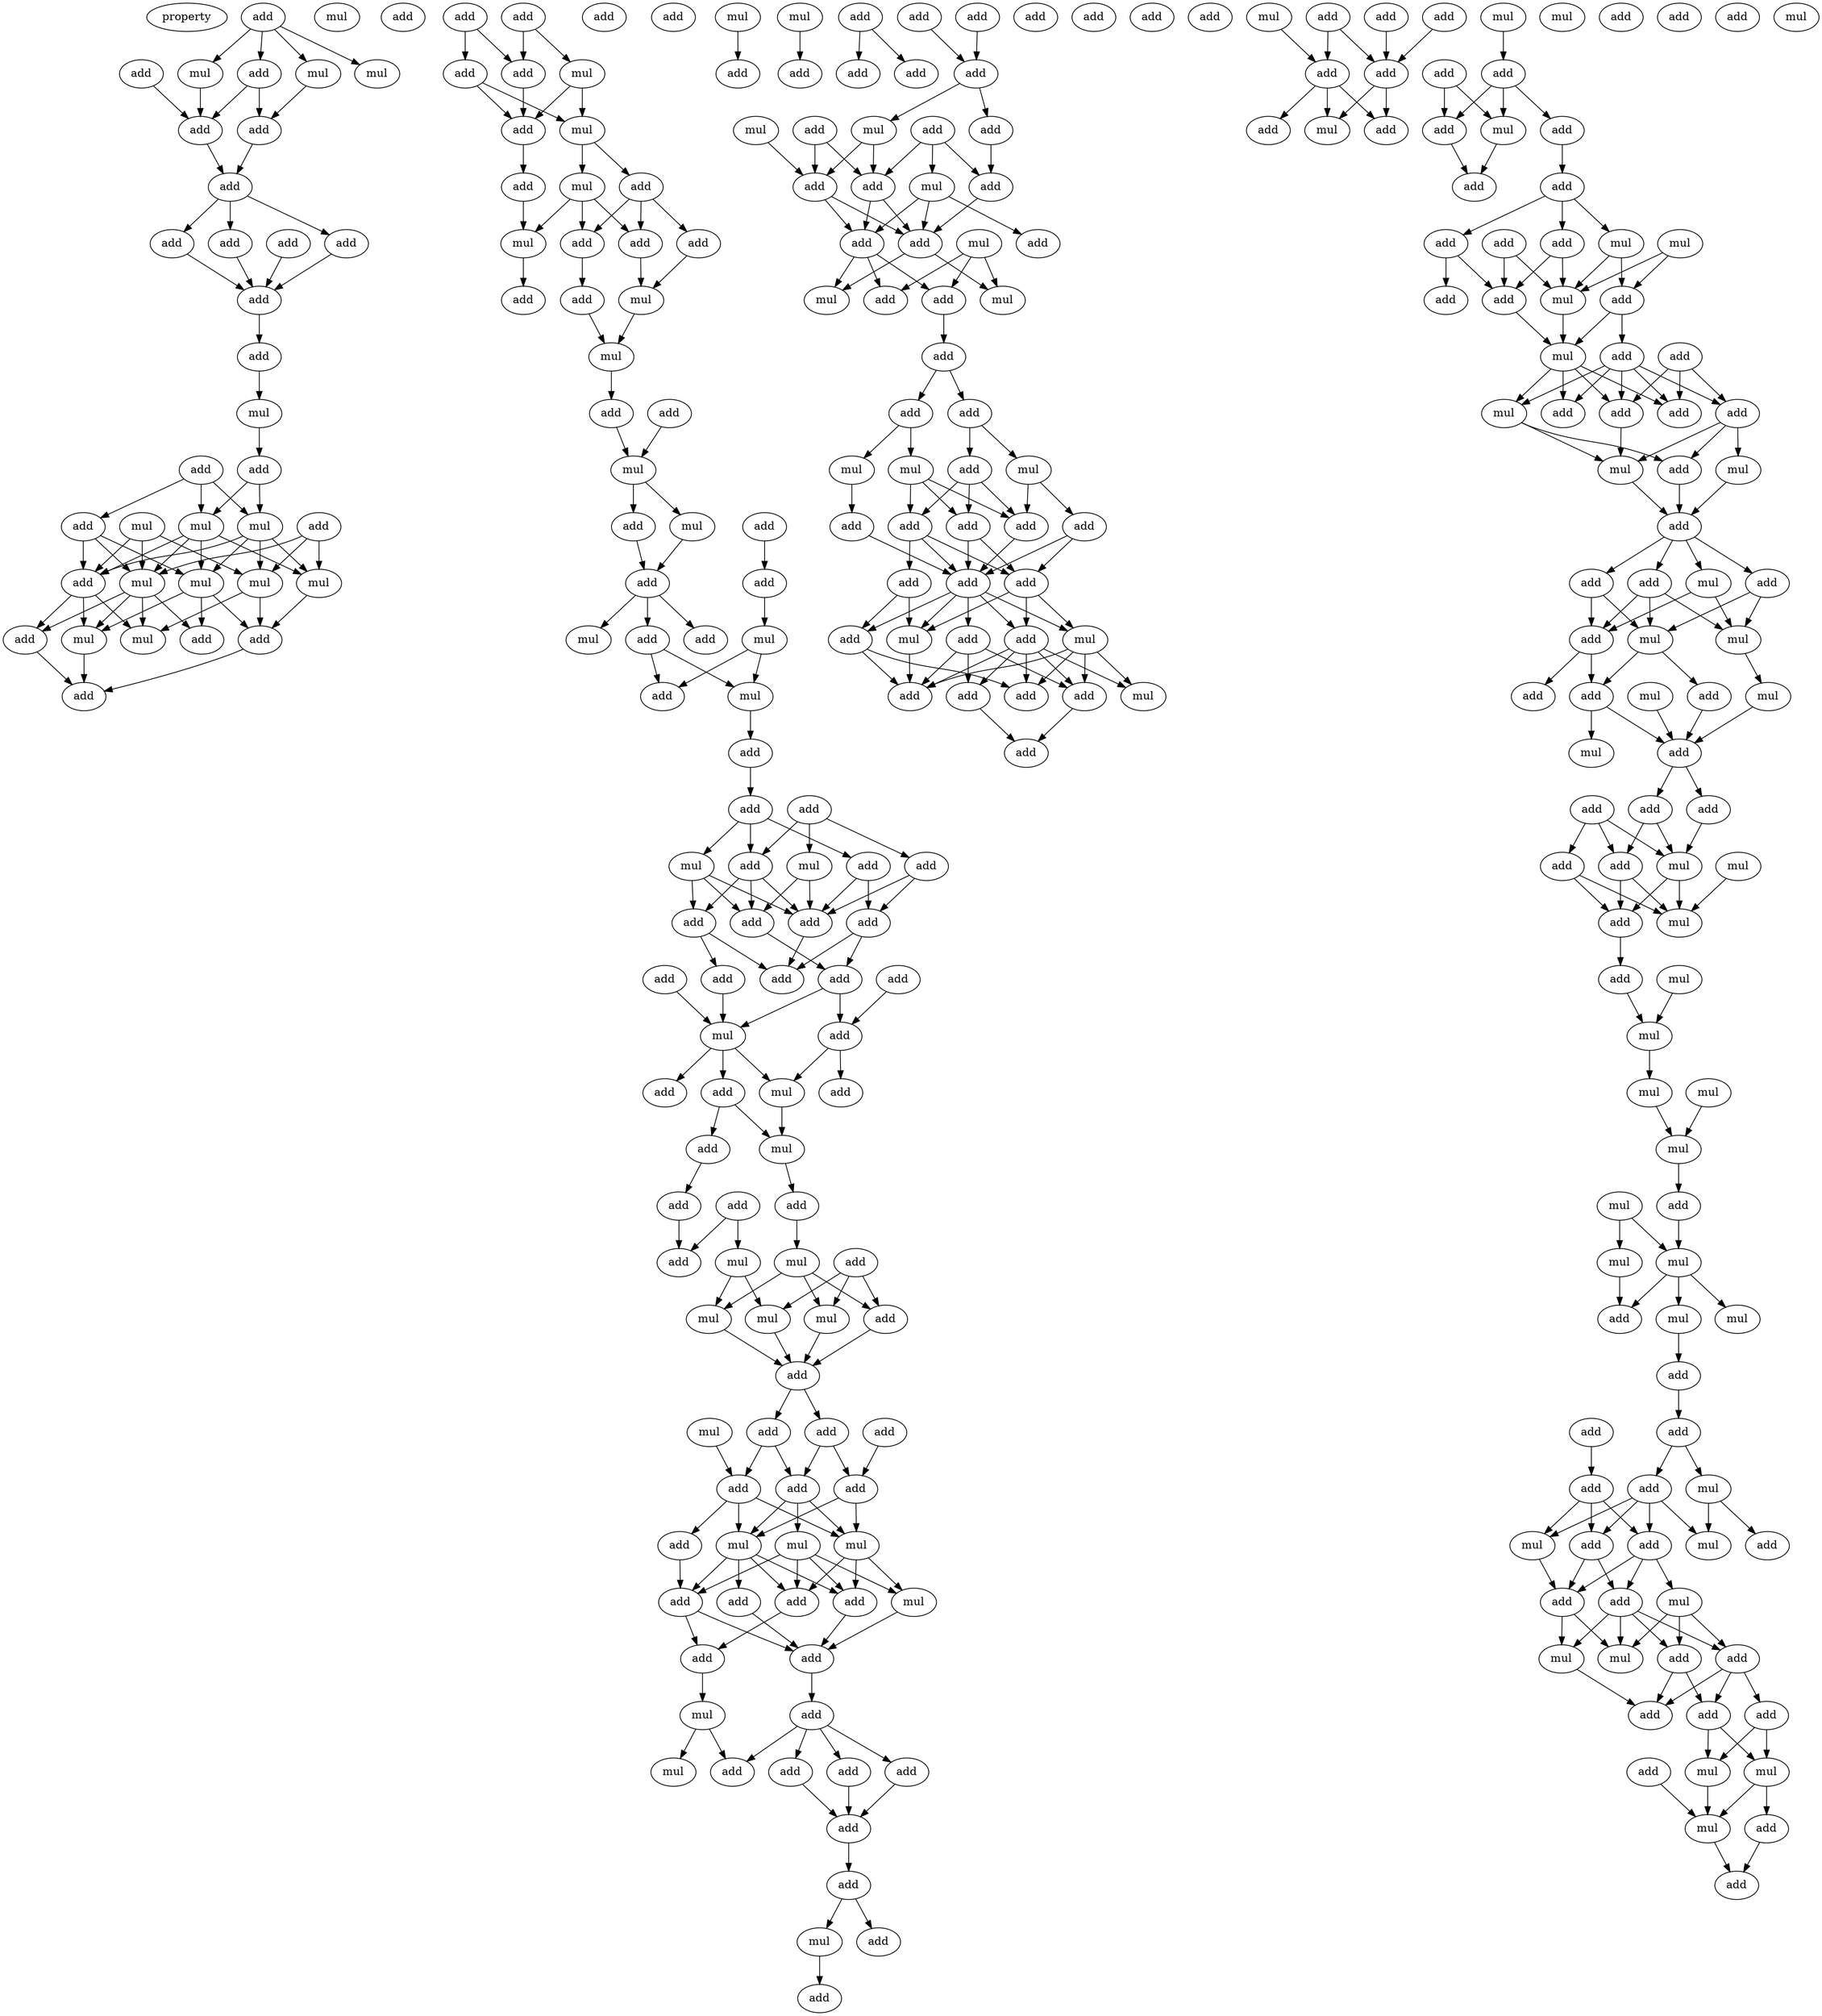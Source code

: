 digraph {
    node [fontcolor=black]
    property [mul=2,lf=1.1]
    0 [ label = add ];
    1 [ label = add ];
    2 [ label = add ];
    3 [ label = mul ];
    4 [ label = mul ];
    5 [ label = mul ];
    6 [ label = add ];
    7 [ label = add ];
    8 [ label = add ];
    9 [ label = add ];
    10 [ label = add ];
    11 [ label = add ];
    12 [ label = add ];
    13 [ label = mul ];
    14 [ label = add ];
    15 [ label = add ];
    16 [ label = mul ];
    17 [ label = add ];
    18 [ label = add ];
    19 [ label = add ];
    20 [ label = mul ];
    21 [ label = add ];
    22 [ label = mul ];
    23 [ label = mul ];
    24 [ label = add ];
    25 [ label = mul ];
    26 [ label = mul ];
    27 [ label = add ];
    28 [ label = mul ];
    29 [ label = mul ];
    30 [ label = add ];
    31 [ label = add ];
    32 [ label = mul ];
    33 [ label = mul ];
    34 [ label = add ];
    35 [ label = add ];
    36 [ label = add ];
    37 [ label = add ];
    38 [ label = add ];
    39 [ label = mul ];
    40 [ label = add ];
    41 [ label = mul ];
    42 [ label = add ];
    43 [ label = mul ];
    44 [ label = add ];
    45 [ label = add ];
    46 [ label = add ];
    47 [ label = add ];
    48 [ label = add ];
    49 [ label = mul ];
    50 [ label = add ];
    51 [ label = add ];
    52 [ label = mul ];
    53 [ label = add ];
    54 [ label = mul ];
    55 [ label = add ];
    56 [ label = add ];
    57 [ label = add ];
    58 [ label = mul ];
    59 [ label = add ];
    60 [ label = add ];
    61 [ label = mul ];
    62 [ label = add ];
    63 [ label = add ];
    64 [ label = mul ];
    65 [ label = mul ];
    66 [ label = add ];
    67 [ label = add ];
    68 [ label = add ];
    69 [ label = mul ];
    70 [ label = add ];
    71 [ label = add ];
    72 [ label = add ];
    73 [ label = add ];
    74 [ label = add ];
    75 [ label = mul ];
    76 [ label = mul ];
    77 [ label = add ];
    78 [ label = add ];
    79 [ label = add ];
    80 [ label = add ];
    81 [ label = add ];
    82 [ label = add ];
    83 [ label = add ];
    84 [ label = add ];
    85 [ label = add ];
    86 [ label = add ];
    87 [ label = mul ];
    88 [ label = add ];
    89 [ label = mul ];
    90 [ label = add ];
    91 [ label = add ];
    92 [ label = mul ];
    93 [ label = add ];
    94 [ label = mul ];
    95 [ label = add ];
    96 [ label = add ];
    97 [ label = add ];
    98 [ label = add ];
    99 [ label = add ];
    100 [ label = mul ];
    101 [ label = add ];
    102 [ label = add ];
    103 [ label = mul ];
    104 [ label = mul ];
    105 [ label = mul ];
    106 [ label = add ];
    107 [ label = mul ];
    108 [ label = add ];
    109 [ label = add ];
    110 [ label = mul ];
    111 [ label = add ];
    112 [ label = add ];
    113 [ label = add ];
    114 [ label = add ];
    115 [ label = add ];
    116 [ label = mul ];
    117 [ label = mul ];
    118 [ label = mul ];
    119 [ label = add ];
    120 [ label = add ];
    121 [ label = mul ];
    122 [ label = add ];
    123 [ label = add ];
    124 [ label = add ];
    125 [ label = add ];
    126 [ label = add ];
    127 [ label = mul ];
    128 [ label = add ];
    129 [ label = add ];
    130 [ label = add ];
    131 [ label = add ];
    132 [ label = add ];
    133 [ label = mul ];
    134 [ label = add ];
    135 [ label = add ];
    136 [ label = mul ];
    137 [ label = mul ];
    138 [ label = add ];
    139 [ label = add ];
    140 [ label = add ];
    141 [ label = add ];
    142 [ label = add ];
    143 [ label = add ];
    144 [ label = add ];
    145 [ label = add ];
    146 [ label = add ];
    147 [ label = add ];
    148 [ label = add ];
    149 [ label = add ];
    150 [ label = add ];
    151 [ label = mul ];
    152 [ label = mul ];
    153 [ label = mul ];
    154 [ label = add ];
    155 [ label = add ];
    156 [ label = add ];
    157 [ label = mul ];
    158 [ label = add ];
    159 [ label = add ];
    160 [ label = add ];
    161 [ label = add ];
    162 [ label = add ];
    163 [ label = add ];
    164 [ label = mul ];
    165 [ label = mul ];
    166 [ label = add ];
    167 [ label = add ];
    168 [ label = add ];
    169 [ label = add ];
    170 [ label = mul ];
    171 [ label = add ];
    172 [ label = mul ];
    173 [ label = mul ];
    174 [ label = add ];
    175 [ label = add ];
    176 [ label = add ];
    177 [ label = add ];
    178 [ label = add ];
    179 [ label = add ];
    180 [ label = add ];
    181 [ label = add ];
    182 [ label = add ];
    183 [ label = mul ];
    184 [ label = add ];
    185 [ label = add ];
    186 [ label = mul ];
    187 [ label = add ];
    188 [ label = add ];
    189 [ label = add ];
    190 [ label = mul ];
    191 [ label = add ];
    192 [ label = add ];
    193 [ label = add ];
    194 [ label = add ];
    195 [ label = add ];
    196 [ label = add ];
    197 [ label = mul ];
    198 [ label = add ];
    199 [ label = add ];
    200 [ label = add ];
    201 [ label = add ];
    202 [ label = mul ];
    203 [ label = mul ];
    204 [ label = mul ];
    205 [ label = add ];
    206 [ label = add ];
    207 [ label = mul ];
    208 [ label = add ];
    209 [ label = add ];
    210 [ label = add ];
    211 [ label = add ];
    212 [ label = mul ];
    213 [ label = add ];
    214 [ label = add ];
    215 [ label = mul ];
    216 [ label = add ];
    217 [ label = add ];
    218 [ label = add ];
    219 [ label = add ];
    220 [ label = mul ];
    221 [ label = add ];
    222 [ label = add ];
    223 [ label = mul ];
    224 [ label = add ];
    225 [ label = mul ];
    226 [ label = add ];
    227 [ label = add ];
    228 [ label = add ];
    229 [ label = mul ];
    230 [ label = add ];
    231 [ label = mul ];
    232 [ label = add ];
    233 [ label = add ];
    234 [ label = add ];
    235 [ label = add ];
    236 [ label = add ];
    237 [ label = mul ];
    238 [ label = mul ];
    239 [ label = mul ];
    240 [ label = add ];
    241 [ label = add ];
    242 [ label = mul ];
    243 [ label = add ];
    244 [ label = mul ];
    245 [ label = add ];
    246 [ label = add ];
    247 [ label = mul ];
    248 [ label = add ];
    249 [ label = add ];
    250 [ label = add ];
    251 [ label = mul ];
    252 [ label = mul ];
    253 [ label = add ];
    254 [ label = add ];
    255 [ label = add ];
    256 [ label = mul ];
    257 [ label = add ];
    258 [ label = mul ];
    259 [ label = mul ];
    260 [ label = mul ];
    261 [ label = mul ];
    262 [ label = mul ];
    263 [ label = add ];
    264 [ label = add ];
    265 [ label = mul ];
    266 [ label = mul ];
    267 [ label = mul ];
    268 [ label = add ];
    269 [ label = mul ];
    270 [ label = add ];
    271 [ label = mul ];
    272 [ label = mul ];
    273 [ label = add ];
    274 [ label = add ];
    275 [ label = add ];
    276 [ label = add ];
    277 [ label = add ];
    278 [ label = mul ];
    279 [ label = add ];
    280 [ label = mul ];
    281 [ label = add ];
    282 [ label = mul ];
    283 [ label = add ];
    284 [ label = add ];
    285 [ label = mul ];
    286 [ label = add ];
    287 [ label = add ];
    288 [ label = add ];
    289 [ label = mul ];
    290 [ label = mul ];
    291 [ label = add ];
    292 [ label = add ];
    293 [ label = add ];
    294 [ label = mul ];
    295 [ label = mul ];
    296 [ label = add ];
    297 [ label = mul ];
    298 [ label = add ];
    299 [ label = add ];
    0 -> 1 [ name = 0 ];
    0 -> 3 [ name = 1 ];
    0 -> 4 [ name = 2 ];
    0 -> 5 [ name = 3 ];
    1 -> 6 [ name = 4 ];
    1 -> 7 [ name = 5 ];
    2 -> 6 [ name = 6 ];
    3 -> 6 [ name = 7 ];
    5 -> 7 [ name = 8 ];
    6 -> 8 [ name = 9 ];
    7 -> 8 [ name = 10 ];
    8 -> 9 [ name = 11 ];
    8 -> 10 [ name = 12 ];
    8 -> 12 [ name = 13 ];
    9 -> 14 [ name = 14 ];
    10 -> 14 [ name = 15 ];
    11 -> 14 [ name = 16 ];
    12 -> 14 [ name = 17 ];
    14 -> 15 [ name = 18 ];
    15 -> 16 [ name = 19 ];
    16 -> 17 [ name = 20 ];
    17 -> 22 [ name = 21 ];
    17 -> 23 [ name = 22 ];
    19 -> 22 [ name = 23 ];
    19 -> 23 [ name = 24 ];
    19 -> 24 [ name = 25 ];
    20 -> 27 [ name = 26 ];
    20 -> 28 [ name = 27 ];
    20 -> 29 [ name = 28 ];
    21 -> 25 [ name = 29 ];
    21 -> 28 [ name = 30 ];
    21 -> 29 [ name = 31 ];
    22 -> 25 [ name = 32 ];
    22 -> 26 [ name = 33 ];
    22 -> 27 [ name = 34 ];
    22 -> 28 [ name = 35 ];
    23 -> 25 [ name = 36 ];
    23 -> 26 [ name = 37 ];
    23 -> 27 [ name = 38 ];
    23 -> 29 [ name = 39 ];
    24 -> 26 [ name = 40 ];
    24 -> 27 [ name = 41 ];
    24 -> 28 [ name = 42 ];
    25 -> 31 [ name = 43 ];
    26 -> 31 [ name = 44 ];
    26 -> 32 [ name = 45 ];
    26 -> 34 [ name = 46 ];
    27 -> 30 [ name = 47 ];
    27 -> 32 [ name = 48 ];
    27 -> 33 [ name = 49 ];
    28 -> 30 [ name = 50 ];
    28 -> 32 [ name = 51 ];
    28 -> 33 [ name = 52 ];
    28 -> 34 [ name = 53 ];
    29 -> 31 [ name = 54 ];
    29 -> 33 [ name = 55 ];
    30 -> 35 [ name = 56 ];
    31 -> 35 [ name = 57 ];
    32 -> 35 [ name = 58 ];
    36 -> 38 [ name = 59 ];
    36 -> 39 [ name = 60 ];
    37 -> 38 [ name = 61 ];
    37 -> 40 [ name = 62 ];
    38 -> 42 [ name = 63 ];
    39 -> 41 [ name = 64 ];
    39 -> 42 [ name = 65 ];
    40 -> 41 [ name = 66 ];
    40 -> 42 [ name = 67 ];
    41 -> 43 [ name = 68 ];
    41 -> 45 [ name = 69 ];
    42 -> 44 [ name = 70 ];
    43 -> 46 [ name = 71 ];
    43 -> 48 [ name = 72 ];
    43 -> 49 [ name = 73 ];
    44 -> 49 [ name = 74 ];
    45 -> 46 [ name = 75 ];
    45 -> 47 [ name = 76 ];
    45 -> 48 [ name = 77 ];
    46 -> 52 [ name = 78 ];
    47 -> 52 [ name = 79 ];
    48 -> 50 [ name = 80 ];
    49 -> 51 [ name = 81 ];
    50 -> 54 [ name = 82 ];
    52 -> 54 [ name = 83 ];
    54 -> 56 [ name = 84 ];
    55 -> 58 [ name = 85 ];
    56 -> 58 [ name = 86 ];
    58 -> 60 [ name = 87 ];
    58 -> 61 [ name = 88 ];
    59 -> 62 [ name = 89 ];
    60 -> 63 [ name = 90 ];
    61 -> 63 [ name = 91 ];
    62 -> 65 [ name = 92 ];
    63 -> 64 [ name = 93 ];
    63 -> 66 [ name = 94 ];
    63 -> 67 [ name = 95 ];
    65 -> 68 [ name = 96 ];
    65 -> 69 [ name = 97 ];
    66 -> 68 [ name = 98 ];
    66 -> 69 [ name = 99 ];
    69 -> 70 [ name = 100 ];
    70 -> 71 [ name = 101 ];
    71 -> 74 [ name = 102 ];
    71 -> 76 [ name = 103 ];
    71 -> 77 [ name = 104 ];
    72 -> 73 [ name = 105 ];
    72 -> 74 [ name = 106 ];
    72 -> 75 [ name = 107 ];
    73 -> 78 [ name = 108 ];
    73 -> 80 [ name = 109 ];
    74 -> 78 [ name = 110 ];
    74 -> 79 [ name = 111 ];
    74 -> 81 [ name = 112 ];
    75 -> 78 [ name = 113 ];
    75 -> 79 [ name = 114 ];
    76 -> 78 [ name = 115 ];
    76 -> 79 [ name = 116 ];
    76 -> 81 [ name = 117 ];
    77 -> 78 [ name = 118 ];
    77 -> 80 [ name = 119 ];
    78 -> 82 [ name = 120 ];
    79 -> 84 [ name = 121 ];
    80 -> 82 [ name = 122 ];
    80 -> 84 [ name = 123 ];
    81 -> 82 [ name = 124 ];
    81 -> 83 [ name = 125 ];
    83 -> 87 [ name = 126 ];
    84 -> 87 [ name = 127 ];
    84 -> 88 [ name = 128 ];
    85 -> 88 [ name = 129 ];
    86 -> 87 [ name = 130 ];
    87 -> 89 [ name = 131 ];
    87 -> 90 [ name = 132 ];
    87 -> 91 [ name = 133 ];
    88 -> 89 [ name = 134 ];
    88 -> 93 [ name = 135 ];
    89 -> 94 [ name = 136 ];
    90 -> 94 [ name = 137 ];
    90 -> 96 [ name = 138 ];
    92 -> 95 [ name = 139 ];
    94 -> 99 [ name = 140 ];
    96 -> 98 [ name = 141 ];
    97 -> 100 [ name = 142 ];
    97 -> 101 [ name = 143 ];
    98 -> 101 [ name = 144 ];
    99 -> 103 [ name = 145 ];
    100 -> 104 [ name = 146 ];
    100 -> 107 [ name = 147 ];
    102 -> 105 [ name = 148 ];
    102 -> 106 [ name = 149 ];
    102 -> 107 [ name = 150 ];
    103 -> 104 [ name = 151 ];
    103 -> 105 [ name = 152 ];
    103 -> 106 [ name = 153 ];
    104 -> 108 [ name = 154 ];
    105 -> 108 [ name = 155 ];
    106 -> 108 [ name = 156 ];
    107 -> 108 [ name = 157 ];
    108 -> 109 [ name = 158 ];
    108 -> 111 [ name = 159 ];
    109 -> 113 [ name = 160 ];
    109 -> 114 [ name = 161 ];
    110 -> 115 [ name = 162 ];
    111 -> 114 [ name = 163 ];
    111 -> 115 [ name = 164 ];
    112 -> 113 [ name = 165 ];
    113 -> 117 [ name = 166 ];
    113 -> 118 [ name = 167 ];
    114 -> 116 [ name = 168 ];
    114 -> 117 [ name = 169 ];
    114 -> 118 [ name = 170 ];
    115 -> 117 [ name = 171 ];
    115 -> 118 [ name = 172 ];
    115 -> 119 [ name = 173 ];
    116 -> 120 [ name = 174 ];
    116 -> 121 [ name = 175 ];
    116 -> 122 [ name = 176 ];
    116 -> 123 [ name = 177 ];
    117 -> 120 [ name = 178 ];
    117 -> 122 [ name = 179 ];
    117 -> 123 [ name = 180 ];
    117 -> 124 [ name = 181 ];
    118 -> 120 [ name = 182 ];
    118 -> 121 [ name = 183 ];
    118 -> 122 [ name = 184 ];
    119 -> 123 [ name = 185 ];
    120 -> 125 [ name = 186 ];
    121 -> 125 [ name = 187 ];
    122 -> 126 [ name = 188 ];
    123 -> 125 [ name = 189 ];
    123 -> 126 [ name = 190 ];
    124 -> 125 [ name = 191 ];
    125 -> 128 [ name = 192 ];
    126 -> 127 [ name = 193 ];
    127 -> 129 [ name = 194 ];
    127 -> 133 [ name = 195 ];
    128 -> 129 [ name = 196 ];
    128 -> 130 [ name = 197 ];
    128 -> 131 [ name = 198 ];
    128 -> 132 [ name = 199 ];
    130 -> 134 [ name = 200 ];
    131 -> 134 [ name = 201 ];
    132 -> 134 [ name = 202 ];
    134 -> 135 [ name = 203 ];
    135 -> 136 [ name = 204 ];
    135 -> 138 [ name = 205 ];
    136 -> 139 [ name = 206 ];
    137 -> 140 [ name = 207 ];
    141 -> 144 [ name = 208 ];
    141 -> 145 [ name = 209 ];
    142 -> 147 [ name = 210 ];
    143 -> 147 [ name = 211 ];
    147 -> 150 [ name = 212 ];
    147 -> 152 [ name = 213 ];
    148 -> 154 [ name = 214 ];
    148 -> 155 [ name = 215 ];
    149 -> 153 [ name = 216 ];
    149 -> 155 [ name = 217 ];
    149 -> 156 [ name = 218 ];
    150 -> 156 [ name = 219 ];
    151 -> 154 [ name = 220 ];
    152 -> 154 [ name = 221 ];
    152 -> 155 [ name = 222 ];
    153 -> 158 [ name = 223 ];
    153 -> 159 [ name = 224 ];
    153 -> 160 [ name = 225 ];
    154 -> 158 [ name = 226 ];
    154 -> 159 [ name = 227 ];
    155 -> 158 [ name = 228 ];
    155 -> 159 [ name = 229 ];
    156 -> 159 [ name = 230 ];
    157 -> 162 [ name = 231 ];
    157 -> 163 [ name = 232 ];
    157 -> 165 [ name = 233 ];
    158 -> 162 [ name = 234 ];
    158 -> 163 [ name = 235 ];
    158 -> 164 [ name = 236 ];
    159 -> 164 [ name = 237 ];
    159 -> 165 [ name = 238 ];
    163 -> 166 [ name = 239 ];
    166 -> 167 [ name = 240 ];
    166 -> 168 [ name = 241 ];
    167 -> 171 [ name = 242 ];
    167 -> 173 [ name = 243 ];
    168 -> 170 [ name = 244 ];
    168 -> 172 [ name = 245 ];
    170 -> 174 [ name = 246 ];
    170 -> 177 [ name = 247 ];
    170 -> 178 [ name = 248 ];
    171 -> 174 [ name = 249 ];
    171 -> 177 [ name = 250 ];
    171 -> 178 [ name = 251 ];
    172 -> 176 [ name = 252 ];
    173 -> 175 [ name = 253 ];
    173 -> 177 [ name = 254 ];
    174 -> 179 [ name = 255 ];
    174 -> 180 [ name = 256 ];
    174 -> 181 [ name = 257 ];
    175 -> 179 [ name = 258 ];
    175 -> 180 [ name = 259 ];
    176 -> 180 [ name = 260 ];
    177 -> 180 [ name = 261 ];
    178 -> 179 [ name = 262 ];
    178 -> 180 [ name = 263 ];
    179 -> 182 [ name = 264 ];
    179 -> 183 [ name = 265 ];
    179 -> 186 [ name = 266 ];
    180 -> 182 [ name = 267 ];
    180 -> 183 [ name = 268 ];
    180 -> 184 [ name = 269 ];
    180 -> 185 [ name = 270 ];
    180 -> 186 [ name = 271 ];
    181 -> 185 [ name = 272 ];
    181 -> 186 [ name = 273 ];
    182 -> 187 [ name = 274 ];
    182 -> 188 [ name = 275 ];
    182 -> 189 [ name = 276 ];
    182 -> 190 [ name = 277 ];
    182 -> 191 [ name = 278 ];
    183 -> 187 [ name = 279 ];
    183 -> 189 [ name = 280 ];
    183 -> 190 [ name = 281 ];
    183 -> 191 [ name = 282 ];
    184 -> 187 [ name = 283 ];
    184 -> 188 [ name = 284 ];
    184 -> 189 [ name = 285 ];
    185 -> 187 [ name = 286 ];
    185 -> 191 [ name = 287 ];
    186 -> 187 [ name = 288 ];
    188 -> 192 [ name = 289 ];
    189 -> 192 [ name = 290 ];
    194 -> 199 [ name = 291 ];
    195 -> 198 [ name = 292 ];
    195 -> 199 [ name = 293 ];
    196 -> 199 [ name = 294 ];
    197 -> 198 [ name = 295 ];
    198 -> 200 [ name = 296 ];
    198 -> 201 [ name = 297 ];
    198 -> 202 [ name = 298 ];
    199 -> 201 [ name = 299 ];
    199 -> 202 [ name = 300 ];
    203 -> 205 [ name = 301 ];
    205 -> 207 [ name = 302 ];
    205 -> 208 [ name = 303 ];
    205 -> 209 [ name = 304 ];
    206 -> 207 [ name = 305 ];
    206 -> 209 [ name = 306 ];
    207 -> 211 [ name = 307 ];
    208 -> 210 [ name = 308 ];
    209 -> 211 [ name = 309 ];
    210 -> 212 [ name = 310 ];
    210 -> 214 [ name = 311 ];
    210 -> 216 [ name = 312 ];
    212 -> 217 [ name = 313 ];
    212 -> 220 [ name = 314 ];
    213 -> 218 [ name = 315 ];
    213 -> 220 [ name = 316 ];
    214 -> 218 [ name = 317 ];
    214 -> 219 [ name = 318 ];
    215 -> 217 [ name = 319 ];
    215 -> 220 [ name = 320 ];
    216 -> 218 [ name = 321 ];
    216 -> 220 [ name = 322 ];
    217 -> 221 [ name = 323 ];
    217 -> 223 [ name = 324 ];
    218 -> 223 [ name = 325 ];
    220 -> 223 [ name = 326 ];
    221 -> 224 [ name = 327 ];
    221 -> 225 [ name = 328 ];
    221 -> 226 [ name = 329 ];
    221 -> 227 [ name = 330 ];
    221 -> 228 [ name = 331 ];
    222 -> 224 [ name = 332 ];
    222 -> 226 [ name = 333 ];
    222 -> 227 [ name = 334 ];
    223 -> 224 [ name = 335 ];
    223 -> 225 [ name = 336 ];
    223 -> 227 [ name = 337 ];
    223 -> 228 [ name = 338 ];
    225 -> 229 [ name = 339 ];
    225 -> 230 [ name = 340 ];
    226 -> 229 [ name = 341 ];
    226 -> 230 [ name = 342 ];
    226 -> 231 [ name = 343 ];
    227 -> 229 [ name = 344 ];
    229 -> 232 [ name = 345 ];
    230 -> 232 [ name = 346 ];
    231 -> 232 [ name = 347 ];
    232 -> 233 [ name = 348 ];
    232 -> 235 [ name = 349 ];
    232 -> 236 [ name = 350 ];
    232 -> 237 [ name = 351 ];
    233 -> 238 [ name = 352 ];
    233 -> 239 [ name = 353 ];
    233 -> 240 [ name = 354 ];
    235 -> 238 [ name = 355 ];
    235 -> 239 [ name = 356 ];
    236 -> 239 [ name = 357 ];
    236 -> 240 [ name = 358 ];
    237 -> 238 [ name = 359 ];
    237 -> 240 [ name = 360 ];
    238 -> 244 [ name = 361 ];
    239 -> 241 [ name = 362 ];
    239 -> 243 [ name = 363 ];
    240 -> 241 [ name = 364 ];
    240 -> 245 [ name = 365 ];
    241 -> 246 [ name = 366 ];
    241 -> 247 [ name = 367 ];
    242 -> 246 [ name = 368 ];
    243 -> 246 [ name = 369 ];
    244 -> 246 [ name = 370 ];
    246 -> 248 [ name = 371 ];
    246 -> 249 [ name = 372 ];
    248 -> 252 [ name = 373 ];
    248 -> 254 [ name = 374 ];
    249 -> 252 [ name = 375 ];
    250 -> 252 [ name = 376 ];
    250 -> 253 [ name = 377 ];
    250 -> 254 [ name = 378 ];
    251 -> 256 [ name = 379 ];
    252 -> 255 [ name = 380 ];
    252 -> 256 [ name = 381 ];
    253 -> 255 [ name = 382 ];
    253 -> 256 [ name = 383 ];
    254 -> 255 [ name = 384 ];
    254 -> 256 [ name = 385 ];
    255 -> 257 [ name = 386 ];
    257 -> 259 [ name = 387 ];
    258 -> 259 [ name = 388 ];
    259 -> 260 [ name = 389 ];
    260 -> 262 [ name = 390 ];
    261 -> 262 [ name = 391 ];
    262 -> 264 [ name = 392 ];
    264 -> 266 [ name = 393 ];
    265 -> 266 [ name = 394 ];
    265 -> 267 [ name = 395 ];
    266 -> 268 [ name = 396 ];
    266 -> 269 [ name = 397 ];
    266 -> 271 [ name = 398 ];
    267 -> 268 [ name = 399 ];
    271 -> 273 [ name = 400 ];
    273 -> 275 [ name = 401 ];
    274 -> 276 [ name = 402 ];
    275 -> 277 [ name = 403 ];
    275 -> 278 [ name = 404 ];
    276 -> 279 [ name = 405 ];
    276 -> 280 [ name = 406 ];
    276 -> 283 [ name = 407 ];
    277 -> 279 [ name = 408 ];
    277 -> 280 [ name = 409 ];
    277 -> 282 [ name = 410 ];
    277 -> 283 [ name = 411 ];
    278 -> 281 [ name = 412 ];
    278 -> 282 [ name = 413 ];
    279 -> 284 [ name = 414 ];
    279 -> 285 [ name = 415 ];
    279 -> 286 [ name = 416 ];
    280 -> 286 [ name = 417 ];
    283 -> 284 [ name = 418 ];
    283 -> 286 [ name = 419 ];
    284 -> 287 [ name = 420 ];
    284 -> 288 [ name = 421 ];
    284 -> 289 [ name = 422 ];
    284 -> 290 [ name = 423 ];
    285 -> 287 [ name = 424 ];
    285 -> 288 [ name = 425 ];
    285 -> 289 [ name = 426 ];
    286 -> 289 [ name = 427 ];
    286 -> 290 [ name = 428 ];
    287 -> 292 [ name = 429 ];
    287 -> 293 [ name = 430 ];
    288 -> 291 [ name = 431 ];
    288 -> 292 [ name = 432 ];
    288 -> 293 [ name = 433 ];
    290 -> 292 [ name = 434 ];
    291 -> 294 [ name = 435 ];
    291 -> 295 [ name = 436 ];
    293 -> 294 [ name = 437 ];
    293 -> 295 [ name = 438 ];
    294 -> 297 [ name = 439 ];
    295 -> 297 [ name = 440 ];
    295 -> 298 [ name = 441 ];
    296 -> 297 [ name = 442 ];
    297 -> 299 [ name = 443 ];
    298 -> 299 [ name = 444 ];
}
